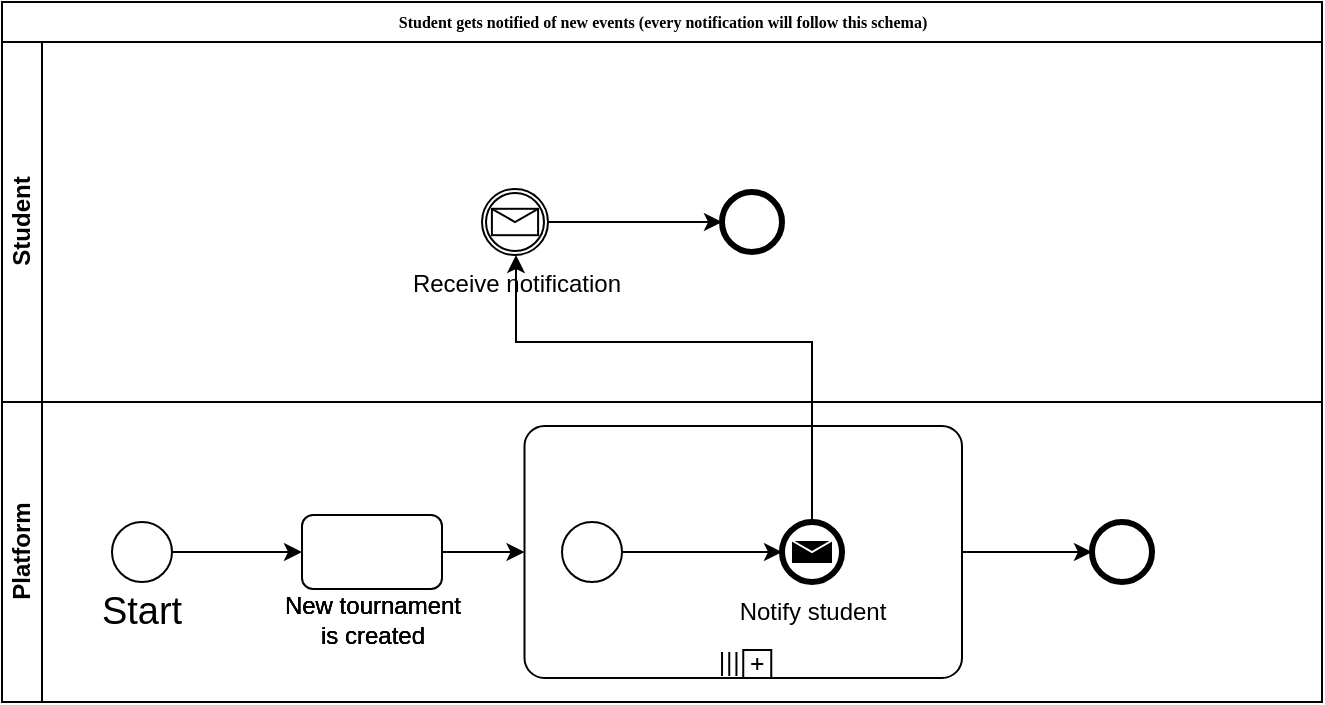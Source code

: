 <mxfile version="21.3.7" type="device">
  <diagram name="Page-1" id="c7488fd3-1785-93aa-aadb-54a6760d102a">
    <mxGraphModel dx="1027" dy="955" grid="1" gridSize="10" guides="1" tooltips="1" connect="1" arrows="1" fold="1" page="1" pageScale="1" pageWidth="1100" pageHeight="850" background="none" math="0" shadow="0">
      <root>
        <mxCell id="0" />
        <mxCell id="1" parent="0" />
        <mxCell id="CDbokZhid0h3c1UekMTh-214" value="Student gets notified of new events (every notification will follow this schema)" style="swimlane;html=1;childLayout=stackLayout;horizontal=1;startSize=20;horizontalStack=0;rounded=0;shadow=0;labelBackgroundColor=none;strokeWidth=1;fontFamily=Verdana;fontSize=8;align=center;" vertex="1" parent="1">
          <mxGeometry x="60" y="140" width="660" height="350" as="geometry" />
        </mxCell>
        <mxCell id="CDbokZhid0h3c1UekMTh-215" value="Student" style="swimlane;html=1;startSize=20;horizontal=0;" vertex="1" parent="CDbokZhid0h3c1UekMTh-214">
          <mxGeometry y="20" width="660" height="180" as="geometry" />
        </mxCell>
        <mxCell id="CDbokZhid0h3c1UekMTh-225" value="" style="points=[[0.145,0.145,0],[0.5,0,0],[0.855,0.145,0],[1,0.5,0],[0.855,0.855,0],[0.5,1,0],[0.145,0.855,0],[0,0.5,0]];shape=mxgraph.bpmn.event;html=1;verticalLabelPosition=bottom;labelBackgroundColor=#ffffff;verticalAlign=top;align=center;perimeter=ellipsePerimeter;outlineConnect=0;aspect=fixed;outline=end;symbol=terminate2;" vertex="1" parent="CDbokZhid0h3c1UekMTh-215">
          <mxGeometry x="360" y="75" width="30" height="30" as="geometry" />
        </mxCell>
        <mxCell id="CDbokZhid0h3c1UekMTh-301" style="edgeStyle=orthogonalEdgeStyle;rounded=0;orthogonalLoop=1;jettySize=auto;html=1;entryX=0;entryY=0.5;entryDx=0;entryDy=0;entryPerimeter=0;" edge="1" parent="CDbokZhid0h3c1UekMTh-215" source="CDbokZhid0h3c1UekMTh-298" target="CDbokZhid0h3c1UekMTh-225">
          <mxGeometry relative="1" as="geometry" />
        </mxCell>
        <mxCell id="CDbokZhid0h3c1UekMTh-298" value="Receive notification" style="points=[[0.145,0.145,0],[0.5,0,0],[0.855,0.145,0],[1,0.5,0],[0.855,0.855,0],[0.5,1,0],[0.145,0.855,0],[0,0.5,0]];shape=mxgraph.bpmn.event;html=1;verticalLabelPosition=bottom;labelBackgroundColor=#ffffff;verticalAlign=top;align=center;perimeter=ellipsePerimeter;outlineConnect=0;aspect=fixed;outline=catching;symbol=message;" vertex="1" parent="CDbokZhid0h3c1UekMTh-215">
          <mxGeometry x="240" y="73.5" width="33" height="33" as="geometry" />
        </mxCell>
        <mxCell id="CDbokZhid0h3c1UekMTh-245" value="Platform" style="swimlane;html=1;startSize=20;horizontal=0;" vertex="1" parent="CDbokZhid0h3c1UekMTh-214">
          <mxGeometry y="200" width="660" height="150" as="geometry" />
        </mxCell>
        <mxCell id="CDbokZhid0h3c1UekMTh-279" style="edgeStyle=orthogonalEdgeStyle;rounded=0;orthogonalLoop=1;jettySize=auto;html=1;entryX=0;entryY=0.5;entryDx=0;entryDy=0;" edge="1" parent="CDbokZhid0h3c1UekMTh-245" source="CDbokZhid0h3c1UekMTh-274" target="CDbokZhid0h3c1UekMTh-276">
          <mxGeometry relative="1" as="geometry" />
        </mxCell>
        <mxCell id="CDbokZhid0h3c1UekMTh-274" value="" style="ellipse;whiteSpace=wrap;html=1;rounded=0;shadow=0;labelBackgroundColor=none;strokeWidth=1;fontFamily=Verdana;fontSize=8;align=center;" vertex="1" parent="CDbokZhid0h3c1UekMTh-245">
          <mxGeometry x="55" y="60" width="30" height="30" as="geometry" />
        </mxCell>
        <mxCell id="CDbokZhid0h3c1UekMTh-275" value="&lt;font style=&quot;font-size: 19px;&quot;&gt;Start&lt;/font&gt;" style="text;html=1;strokeColor=none;fillColor=none;align=center;verticalAlign=middle;whiteSpace=wrap;rounded=0;" vertex="1" parent="CDbokZhid0h3c1UekMTh-245">
          <mxGeometry x="40" y="90" width="60" height="30" as="geometry" />
        </mxCell>
        <mxCell id="CDbokZhid0h3c1UekMTh-284" style="edgeStyle=orthogonalEdgeStyle;rounded=0;orthogonalLoop=1;jettySize=auto;html=1;entryX=0;entryY=0.5;entryDx=0;entryDy=0;entryPerimeter=0;" edge="1" parent="CDbokZhid0h3c1UekMTh-245" source="CDbokZhid0h3c1UekMTh-276" target="CDbokZhid0h3c1UekMTh-281">
          <mxGeometry relative="1" as="geometry" />
        </mxCell>
        <mxCell id="CDbokZhid0h3c1UekMTh-276" value="&lt;font size=&quot;1&quot;&gt;&lt;br&gt;&lt;/font&gt;" style="rounded=1;whiteSpace=wrap;html=1;shadow=0;labelBackgroundColor=none;strokeWidth=1;fontFamily=Verdana;fontSize=8;align=center;" vertex="1" parent="CDbokZhid0h3c1UekMTh-245">
          <mxGeometry x="150" y="56.5" width="70" height="37" as="geometry" />
        </mxCell>
        <mxCell id="CDbokZhid0h3c1UekMTh-280" value="New tournament is created" style="text;html=1;strokeColor=none;fillColor=none;align=center;verticalAlign=middle;whiteSpace=wrap;rounded=0;" vertex="1" parent="CDbokZhid0h3c1UekMTh-245">
          <mxGeometry x="137.5" y="93.5" width="95" height="30" as="geometry" />
        </mxCell>
        <mxCell id="CDbokZhid0h3c1UekMTh-297" style="edgeStyle=orthogonalEdgeStyle;rounded=0;orthogonalLoop=1;jettySize=auto;html=1;entryX=0;entryY=0.5;entryDx=0;entryDy=0;entryPerimeter=0;" edge="1" parent="CDbokZhid0h3c1UekMTh-245" source="CDbokZhid0h3c1UekMTh-281" target="CDbokZhid0h3c1UekMTh-296">
          <mxGeometry relative="1" as="geometry" />
        </mxCell>
        <mxCell id="CDbokZhid0h3c1UekMTh-281" value="" style="points=[[0.25,0,0],[0.5,0,0],[0.75,0,0],[1,0.25,0],[1,0.5,0],[1,0.75,0],[0.75,1,0],[0.5,1,0],[0.25,1,0],[0,0.75,0],[0,0.5,0],[0,0.25,0]];shape=mxgraph.bpmn.task;whiteSpace=wrap;rectStyle=rounded;size=10;html=1;container=1;expand=0;collapsible=0;taskMarker=abstract;isLoopSub=1;isLoopMultiParallel=1;" vertex="1" parent="CDbokZhid0h3c1UekMTh-245">
          <mxGeometry x="261.25" y="12" width="218.75" height="126" as="geometry" />
        </mxCell>
        <mxCell id="CDbokZhid0h3c1UekMTh-293" style="edgeStyle=orthogonalEdgeStyle;rounded=0;orthogonalLoop=1;jettySize=auto;html=1;" edge="1" parent="CDbokZhid0h3c1UekMTh-281" source="CDbokZhid0h3c1UekMTh-292" target="CDbokZhid0h3c1UekMTh-267">
          <mxGeometry relative="1" as="geometry" />
        </mxCell>
        <mxCell id="CDbokZhid0h3c1UekMTh-292" value="" style="ellipse;whiteSpace=wrap;html=1;rounded=0;shadow=0;labelBackgroundColor=none;strokeWidth=1;fontFamily=Verdana;fontSize=8;align=center;" vertex="1" parent="CDbokZhid0h3c1UekMTh-281">
          <mxGeometry x="18.75" y="48" width="30" height="30" as="geometry" />
        </mxCell>
        <mxCell id="CDbokZhid0h3c1UekMTh-267" value="" style="points=[[0.145,0.145,0],[0.5,0,0],[0.855,0.145,0],[1,0.5,0],[0.855,0.855,0],[0.5,1,0],[0.145,0.855,0],[0,0.5,0]];shape=mxgraph.bpmn.event;html=1;verticalLabelPosition=bottom;labelBackgroundColor=#ffffff;verticalAlign=top;align=center;perimeter=ellipsePerimeter;outlineConnect=0;aspect=fixed;outline=end;symbol=message;" vertex="1" parent="CDbokZhid0h3c1UekMTh-281">
          <mxGeometry x="128.75" y="48" width="30" height="30" as="geometry" />
        </mxCell>
        <mxCell id="CDbokZhid0h3c1UekMTh-291" value="Notify student" style="text;html=1;strokeColor=none;fillColor=none;align=center;verticalAlign=middle;whiteSpace=wrap;rounded=0;" vertex="1" parent="CDbokZhid0h3c1UekMTh-281">
          <mxGeometry x="96.25" y="78" width="95" height="30" as="geometry" />
        </mxCell>
        <mxCell id="CDbokZhid0h3c1UekMTh-296" value="" style="points=[[0.145,0.145,0],[0.5,0,0],[0.855,0.145,0],[1,0.5,0],[0.855,0.855,0],[0.5,1,0],[0.145,0.855,0],[0,0.5,0]];shape=mxgraph.bpmn.event;html=1;verticalLabelPosition=bottom;labelBackgroundColor=#ffffff;verticalAlign=top;align=center;perimeter=ellipsePerimeter;outlineConnect=0;aspect=fixed;outline=end;symbol=terminate2;" vertex="1" parent="CDbokZhid0h3c1UekMTh-245">
          <mxGeometry x="545" y="60" width="30" height="30" as="geometry" />
        </mxCell>
        <mxCell id="CDbokZhid0h3c1UekMTh-302" style="edgeStyle=orthogonalEdgeStyle;rounded=0;orthogonalLoop=1;jettySize=auto;html=1;entryX=0.5;entryY=1;entryDx=0;entryDy=0;entryPerimeter=0;" edge="1" parent="CDbokZhid0h3c1UekMTh-214" source="CDbokZhid0h3c1UekMTh-267" target="CDbokZhid0h3c1UekMTh-298">
          <mxGeometry relative="1" as="geometry">
            <Array as="points">
              <mxPoint x="405" y="170" />
              <mxPoint x="257" y="170" />
              <mxPoint x="257" y="127" />
            </Array>
          </mxGeometry>
        </mxCell>
        <mxCell id="CDbokZhid0h3c1UekMTh-289" value="New tournament is created" style="text;html=1;strokeColor=none;fillColor=none;align=center;verticalAlign=middle;whiteSpace=wrap;rounded=0;" vertex="1" parent="1">
          <mxGeometry x="197.5" y="433.5" width="95" height="30" as="geometry" />
        </mxCell>
        <mxCell id="CDbokZhid0h3c1UekMTh-290" value="New tournament is created" style="text;html=1;strokeColor=none;fillColor=none;align=center;verticalAlign=middle;whiteSpace=wrap;rounded=0;" vertex="1" parent="1">
          <mxGeometry x="197.5" y="433.5" width="95" height="30" as="geometry" />
        </mxCell>
      </root>
    </mxGraphModel>
  </diagram>
</mxfile>

